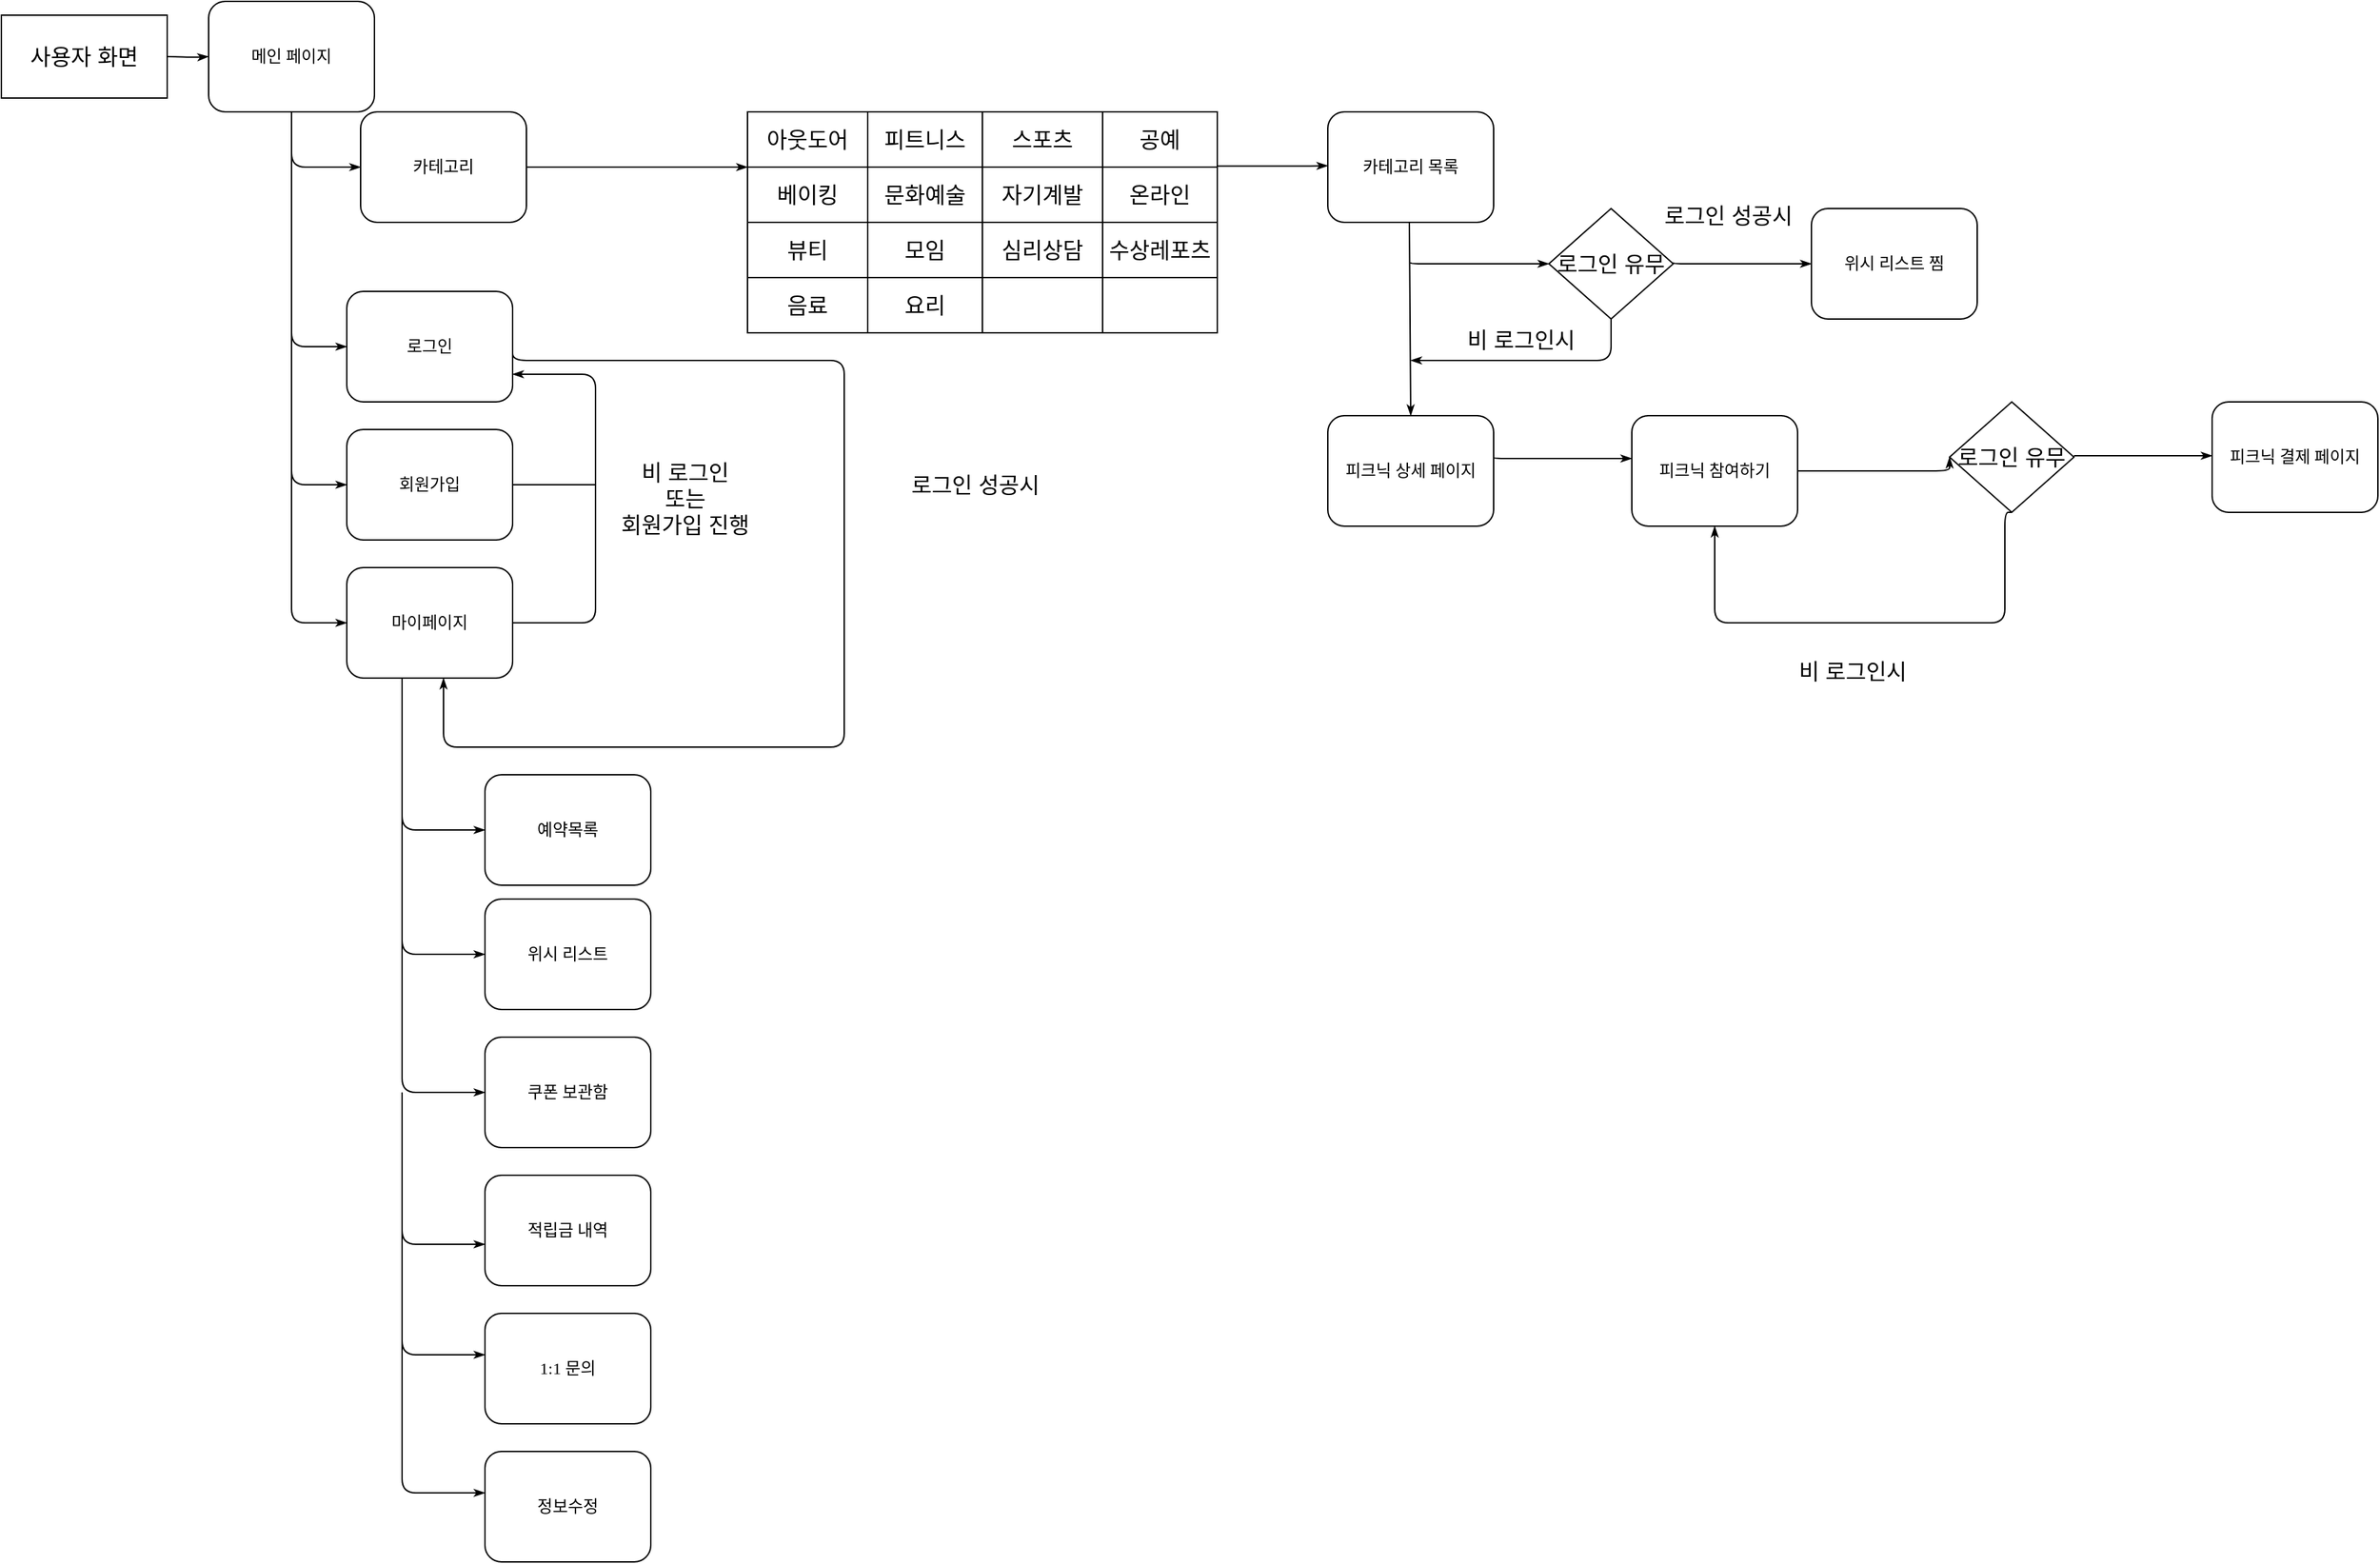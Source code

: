 <mxfile version="20.7.4" type="github">
  <diagram name="Page-1" id="8ce9d11a-91a2-4d17-14d8-a56ed91bf033">
    <mxGraphModel dx="2100" dy="1262" grid="1" gridSize="10" guides="1" tooltips="1" connect="1" arrows="1" fold="1" page="1" pageScale="1" pageWidth="1100" pageHeight="850" background="none" math="0" shadow="0">
      <root>
        <mxCell id="0" />
        <mxCell id="1" parent="0" />
        <mxCell id="17ea667e15c223fc-28" style="edgeStyle=orthogonalEdgeStyle;rounded=1;html=1;labelBackgroundColor=none;startArrow=none;startFill=0;startSize=5;endArrow=classicThin;endFill=1;endSize=5;jettySize=auto;orthogonalLoop=1;strokeWidth=1;fontFamily=Verdana;fontSize=8" parent="1" target="17ea667e15c223fc-2" edge="1">
          <mxGeometry relative="1" as="geometry">
            <mxPoint x="150" y="100.0" as="sourcePoint" />
          </mxGeometry>
        </mxCell>
        <mxCell id="17ea667e15c223fc-29" style="edgeStyle=orthogonalEdgeStyle;rounded=1;html=1;labelBackgroundColor=none;startArrow=none;startFill=0;startSize=5;endArrow=classicThin;endFill=1;endSize=5;jettySize=auto;orthogonalLoop=1;strokeWidth=1;fontFamily=Verdana;fontSize=8;entryX=0;entryY=0.5;entryDx=0;entryDy=0;" parent="1" source="17ea667e15c223fc-2" target="4_AV6_FORpatrc1L-18p-110" edge="1">
          <mxGeometry relative="1" as="geometry">
            <mxPoint x="240" y="230" as="targetPoint" />
            <Array as="points">
              <mxPoint x="240" y="180" />
              <mxPoint x="280" y="180" />
            </Array>
          </mxGeometry>
        </mxCell>
        <mxCell id="17ea667e15c223fc-2" value="메인 페이지" style="rounded=1;whiteSpace=wrap;html=1;shadow=0;labelBackgroundColor=none;strokeWidth=1;fontFamily=Verdana;fontSize=12;align=center;" parent="1" vertex="1">
          <mxGeometry x="180" y="60" width="120" height="80" as="geometry" />
        </mxCell>
        <mxCell id="4_AV6_FORpatrc1L-18p-1" value="사용자 화면" style="rounded=0;whiteSpace=wrap;html=1;fontSize=16;" vertex="1" parent="1">
          <mxGeometry x="30" y="70" width="120" height="60" as="geometry" />
        </mxCell>
        <mxCell id="4_AV6_FORpatrc1L-18p-110" value="카테고리" style="rounded=1;whiteSpace=wrap;html=1;shadow=0;labelBackgroundColor=none;strokeWidth=1;fontFamily=Verdana;fontSize=12;align=center;" vertex="1" parent="1">
          <mxGeometry x="290" y="140" width="120" height="80" as="geometry" />
        </mxCell>
        <mxCell id="4_AV6_FORpatrc1L-18p-113" style="edgeStyle=orthogonalEdgeStyle;rounded=1;html=1;labelBackgroundColor=none;startArrow=none;startFill=0;startSize=5;endArrow=classicThin;endFill=1;endSize=5;jettySize=auto;orthogonalLoop=1;strokeWidth=1;fontFamily=Verdana;fontSize=8;entryX=0;entryY=0.5;entryDx=0;entryDy=0;" edge="1" parent="1">
          <mxGeometry relative="1" as="geometry">
            <mxPoint x="240" y="170" as="sourcePoint" />
            <mxPoint x="280" y="310" as="targetPoint" />
            <Array as="points">
              <mxPoint x="240" y="310" />
            </Array>
          </mxGeometry>
        </mxCell>
        <mxCell id="4_AV6_FORpatrc1L-18p-114" value="로그인" style="rounded=1;whiteSpace=wrap;html=1;shadow=0;labelBackgroundColor=none;strokeWidth=1;fontFamily=Verdana;fontSize=12;align=center;" vertex="1" parent="1">
          <mxGeometry x="280" y="270" width="120" height="80" as="geometry" />
        </mxCell>
        <mxCell id="4_AV6_FORpatrc1L-18p-115" style="edgeStyle=orthogonalEdgeStyle;rounded=1;html=1;labelBackgroundColor=none;startArrow=none;startFill=0;startSize=5;endArrow=classicThin;endFill=1;endSize=5;jettySize=auto;orthogonalLoop=1;strokeWidth=1;fontFamily=Verdana;fontSize=8;entryX=0;entryY=0.5;entryDx=0;entryDy=0;" edge="1" parent="1">
          <mxGeometry relative="1" as="geometry">
            <mxPoint x="240" y="300" as="sourcePoint" />
            <mxPoint x="280" y="410" as="targetPoint" />
            <Array as="points">
              <mxPoint x="240" y="410" />
            </Array>
          </mxGeometry>
        </mxCell>
        <mxCell id="4_AV6_FORpatrc1L-18p-116" value="회원가입" style="rounded=1;whiteSpace=wrap;html=1;shadow=0;labelBackgroundColor=none;strokeWidth=1;fontFamily=Verdana;fontSize=12;align=center;" vertex="1" parent="1">
          <mxGeometry x="280" y="370" width="120" height="80" as="geometry" />
        </mxCell>
        <mxCell id="4_AV6_FORpatrc1L-18p-117" style="edgeStyle=orthogonalEdgeStyle;rounded=1;html=1;labelBackgroundColor=none;startArrow=none;startFill=0;startSize=5;endArrow=classicThin;endFill=1;endSize=5;jettySize=auto;orthogonalLoop=1;strokeWidth=1;fontFamily=Verdana;fontSize=8;entryX=0;entryY=0.5;entryDx=0;entryDy=0;" edge="1" parent="1">
          <mxGeometry x="0.467" y="-50" relative="1" as="geometry">
            <mxPoint x="240" y="400" as="sourcePoint" />
            <mxPoint x="280" y="510" as="targetPoint" />
            <Array as="points">
              <mxPoint x="240" y="510" />
            </Array>
            <mxPoint x="-1" as="offset" />
          </mxGeometry>
        </mxCell>
        <mxCell id="4_AV6_FORpatrc1L-18p-118" value="마이페이지" style="rounded=1;whiteSpace=wrap;html=1;shadow=0;labelBackgroundColor=none;strokeWidth=1;fontFamily=Verdana;fontSize=12;align=center;" vertex="1" parent="1">
          <mxGeometry x="280" y="470" width="120" height="80" as="geometry" />
        </mxCell>
        <mxCell id="4_AV6_FORpatrc1L-18p-120" style="edgeStyle=orthogonalEdgeStyle;rounded=1;html=1;labelBackgroundColor=none;startArrow=none;startFill=0;startSize=5;endArrow=classicThin;endFill=1;endSize=5;jettySize=auto;orthogonalLoop=1;strokeWidth=1;fontFamily=Verdana;fontSize=8;exitX=1;exitY=0.5;exitDx=0;exitDy=0;entryX=1;entryY=0.75;entryDx=0;entryDy=0;" edge="1" parent="1" source="4_AV6_FORpatrc1L-18p-118" target="4_AV6_FORpatrc1L-18p-114">
          <mxGeometry x="0.467" y="-50" relative="1" as="geometry">
            <mxPoint x="500" y="450" as="sourcePoint" />
            <mxPoint x="440" y="310" as="targetPoint" />
            <Array as="points">
              <mxPoint x="460" y="510" />
              <mxPoint x="460" y="330" />
            </Array>
            <mxPoint x="-1" as="offset" />
          </mxGeometry>
        </mxCell>
        <mxCell id="4_AV6_FORpatrc1L-18p-121" value="비 로그인&lt;br&gt;또는&lt;br&gt;회원가입 진행" style="text;strokeColor=none;fillColor=none;html=1;align=center;verticalAlign=middle;whiteSpace=wrap;rounded=0;fontSize=16;" vertex="1" parent="1">
          <mxGeometry x="470" y="370" width="110" height="100" as="geometry" />
        </mxCell>
        <mxCell id="4_AV6_FORpatrc1L-18p-123" style="edgeStyle=orthogonalEdgeStyle;rounded=1;html=1;labelBackgroundColor=none;startArrow=none;startFill=0;startSize=5;endArrow=classicThin;endFill=1;endSize=5;jettySize=auto;orthogonalLoop=1;strokeWidth=1;fontFamily=Verdana;fontSize=8;exitX=1;exitY=0.5;exitDx=0;exitDy=0;" edge="1" parent="1" source="4_AV6_FORpatrc1L-18p-114">
          <mxGeometry x="1" y="163" relative="1" as="geometry">
            <mxPoint x="470" y="210" as="sourcePoint" />
            <mxPoint x="350" y="550" as="targetPoint" />
            <Array as="points">
              <mxPoint x="400" y="320" />
              <mxPoint x="640" y="320" />
              <mxPoint x="640" y="600" />
              <mxPoint x="350" y="600" />
            </Array>
            <mxPoint x="160" y="133" as="offset" />
          </mxGeometry>
        </mxCell>
        <mxCell id="4_AV6_FORpatrc1L-18p-124" value="로그인 성공시" style="text;strokeColor=none;fillColor=none;html=1;align=center;verticalAlign=middle;whiteSpace=wrap;rounded=0;fontSize=16;" vertex="1" parent="1">
          <mxGeometry x="680" y="395" width="110" height="30" as="geometry" />
        </mxCell>
        <mxCell id="4_AV6_FORpatrc1L-18p-126" value="" style="endArrow=none;html=1;rounded=0;fontSize=12;startSize=14;endSize=14;sourcePerimeterSpacing=8;targetPerimeterSpacing=8;curved=1;" edge="1" parent="1">
          <mxGeometry width="50" height="50" relative="1" as="geometry">
            <mxPoint x="460" y="410" as="sourcePoint" />
            <mxPoint x="400" y="410" as="targetPoint" />
          </mxGeometry>
        </mxCell>
        <mxCell id="4_AV6_FORpatrc1L-18p-129" style="edgeStyle=orthogonalEdgeStyle;rounded=1;html=1;labelBackgroundColor=none;startArrow=none;startFill=0;startSize=5;endArrow=classicThin;endFill=1;endSize=5;jettySize=auto;orthogonalLoop=1;strokeWidth=1;fontFamily=Verdana;fontSize=8;exitX=1;exitY=0.5;exitDx=0;exitDy=0;entryX=0;entryY=0.5;entryDx=0;entryDy=0;" edge="1" parent="1" source="4_AV6_FORpatrc1L-18p-110">
          <mxGeometry x="1" y="163" relative="1" as="geometry">
            <mxPoint x="410" y="320" as="sourcePoint" />
            <mxPoint x="570" y="180" as="targetPoint" />
            <Array as="points" />
            <mxPoint x="160" y="133" as="offset" />
          </mxGeometry>
        </mxCell>
        <mxCell id="4_AV6_FORpatrc1L-18p-145" value="" style="shape=table;html=1;whiteSpace=wrap;startSize=0;container=1;collapsible=0;childLayout=tableLayout;fontSize=16;" vertex="1" parent="1">
          <mxGeometry x="570" y="140" width="340" height="160" as="geometry" />
        </mxCell>
        <mxCell id="4_AV6_FORpatrc1L-18p-146" value="" style="shape=tableRow;horizontal=0;startSize=0;swimlaneHead=0;swimlaneBody=0;top=0;left=0;bottom=0;right=0;collapsible=0;dropTarget=0;fillColor=none;points=[[0,0.5],[1,0.5]];portConstraint=eastwest;fontSize=16;" vertex="1" parent="4_AV6_FORpatrc1L-18p-145">
          <mxGeometry width="340" height="40" as="geometry" />
        </mxCell>
        <mxCell id="4_AV6_FORpatrc1L-18p-158" value="아웃도어" style="shape=partialRectangle;html=1;whiteSpace=wrap;connectable=0;fillColor=none;top=0;left=0;bottom=0;right=0;overflow=hidden;fontSize=16;" vertex="1" parent="4_AV6_FORpatrc1L-18p-146">
          <mxGeometry width="87" height="40" as="geometry">
            <mxRectangle width="87" height="40" as="alternateBounds" />
          </mxGeometry>
        </mxCell>
        <mxCell id="4_AV6_FORpatrc1L-18p-147" value="피트니스" style="shape=partialRectangle;html=1;whiteSpace=wrap;connectable=0;fillColor=none;top=0;left=0;bottom=0;right=0;overflow=hidden;fontSize=16;" vertex="1" parent="4_AV6_FORpatrc1L-18p-146">
          <mxGeometry x="87" width="83" height="40" as="geometry">
            <mxRectangle width="83" height="40" as="alternateBounds" />
          </mxGeometry>
        </mxCell>
        <mxCell id="4_AV6_FORpatrc1L-18p-148" value="스포츠" style="shape=partialRectangle;html=1;whiteSpace=wrap;connectable=0;fillColor=none;top=0;left=0;bottom=0;right=0;overflow=hidden;fontSize=16;" vertex="1" parent="4_AV6_FORpatrc1L-18p-146">
          <mxGeometry x="170" width="87" height="40" as="geometry">
            <mxRectangle width="87" height="40" as="alternateBounds" />
          </mxGeometry>
        </mxCell>
        <mxCell id="4_AV6_FORpatrc1L-18p-149" value="공예" style="shape=partialRectangle;html=1;whiteSpace=wrap;connectable=0;fillColor=none;top=0;left=0;bottom=0;right=0;overflow=hidden;fontSize=16;" vertex="1" parent="4_AV6_FORpatrc1L-18p-146">
          <mxGeometry x="257" width="83" height="40" as="geometry">
            <mxRectangle width="83" height="40" as="alternateBounds" />
          </mxGeometry>
        </mxCell>
        <mxCell id="4_AV6_FORpatrc1L-18p-150" value="" style="shape=tableRow;horizontal=0;startSize=0;swimlaneHead=0;swimlaneBody=0;top=0;left=0;bottom=0;right=0;collapsible=0;dropTarget=0;fillColor=none;points=[[0,0.5],[1,0.5]];portConstraint=eastwest;fontSize=16;" vertex="1" parent="4_AV6_FORpatrc1L-18p-145">
          <mxGeometry y="40" width="340" height="40" as="geometry" />
        </mxCell>
        <mxCell id="4_AV6_FORpatrc1L-18p-159" value="베이킹" style="shape=partialRectangle;html=1;whiteSpace=wrap;connectable=0;fillColor=none;top=0;left=0;bottom=0;right=0;overflow=hidden;fontSize=16;" vertex="1" parent="4_AV6_FORpatrc1L-18p-150">
          <mxGeometry width="87" height="40" as="geometry">
            <mxRectangle width="87" height="40" as="alternateBounds" />
          </mxGeometry>
        </mxCell>
        <mxCell id="4_AV6_FORpatrc1L-18p-151" value="문화예술" style="shape=partialRectangle;html=1;whiteSpace=wrap;connectable=0;fillColor=none;top=0;left=0;bottom=0;right=0;overflow=hidden;fontSize=16;" vertex="1" parent="4_AV6_FORpatrc1L-18p-150">
          <mxGeometry x="87" width="83" height="40" as="geometry">
            <mxRectangle width="83" height="40" as="alternateBounds" />
          </mxGeometry>
        </mxCell>
        <mxCell id="4_AV6_FORpatrc1L-18p-152" value="자기계발" style="shape=partialRectangle;html=1;whiteSpace=wrap;connectable=0;fillColor=none;top=0;left=0;bottom=0;right=0;overflow=hidden;fontSize=16;" vertex="1" parent="4_AV6_FORpatrc1L-18p-150">
          <mxGeometry x="170" width="87" height="40" as="geometry">
            <mxRectangle width="87" height="40" as="alternateBounds" />
          </mxGeometry>
        </mxCell>
        <mxCell id="4_AV6_FORpatrc1L-18p-153" value="온라인" style="shape=partialRectangle;html=1;whiteSpace=wrap;connectable=0;fillColor=none;top=0;left=0;bottom=0;right=0;overflow=hidden;fontSize=16;" vertex="1" parent="4_AV6_FORpatrc1L-18p-150">
          <mxGeometry x="257" width="83" height="40" as="geometry">
            <mxRectangle width="83" height="40" as="alternateBounds" />
          </mxGeometry>
        </mxCell>
        <mxCell id="4_AV6_FORpatrc1L-18p-161" style="shape=tableRow;horizontal=0;startSize=0;swimlaneHead=0;swimlaneBody=0;top=0;left=0;bottom=0;right=0;collapsible=0;dropTarget=0;fillColor=none;points=[[0,0.5],[1,0.5]];portConstraint=eastwest;fontSize=16;" vertex="1" parent="4_AV6_FORpatrc1L-18p-145">
          <mxGeometry y="80" width="340" height="40" as="geometry" />
        </mxCell>
        <mxCell id="4_AV6_FORpatrc1L-18p-162" value="뷰티" style="shape=partialRectangle;html=1;whiteSpace=wrap;connectable=0;fillColor=none;top=0;left=0;bottom=0;right=0;overflow=hidden;fontSize=16;" vertex="1" parent="4_AV6_FORpatrc1L-18p-161">
          <mxGeometry width="87" height="40" as="geometry">
            <mxRectangle width="87" height="40" as="alternateBounds" />
          </mxGeometry>
        </mxCell>
        <mxCell id="4_AV6_FORpatrc1L-18p-163" value="모임" style="shape=partialRectangle;html=1;whiteSpace=wrap;connectable=0;fillColor=none;top=0;left=0;bottom=0;right=0;overflow=hidden;fontSize=16;" vertex="1" parent="4_AV6_FORpatrc1L-18p-161">
          <mxGeometry x="87" width="83" height="40" as="geometry">
            <mxRectangle width="83" height="40" as="alternateBounds" />
          </mxGeometry>
        </mxCell>
        <mxCell id="4_AV6_FORpatrc1L-18p-164" value="심리상담" style="shape=partialRectangle;html=1;whiteSpace=wrap;connectable=0;fillColor=none;top=0;left=0;bottom=0;right=0;overflow=hidden;fontSize=16;" vertex="1" parent="4_AV6_FORpatrc1L-18p-161">
          <mxGeometry x="170" width="87" height="40" as="geometry">
            <mxRectangle width="87" height="40" as="alternateBounds" />
          </mxGeometry>
        </mxCell>
        <mxCell id="4_AV6_FORpatrc1L-18p-165" value="수상레포츠" style="shape=partialRectangle;html=1;whiteSpace=wrap;connectable=0;fillColor=none;top=0;left=0;bottom=0;right=0;overflow=hidden;fontSize=16;" vertex="1" parent="4_AV6_FORpatrc1L-18p-161">
          <mxGeometry x="257" width="83" height="40" as="geometry">
            <mxRectangle width="83" height="40" as="alternateBounds" />
          </mxGeometry>
        </mxCell>
        <mxCell id="4_AV6_FORpatrc1L-18p-154" value="" style="shape=tableRow;horizontal=0;startSize=0;swimlaneHead=0;swimlaneBody=0;top=0;left=0;bottom=0;right=0;collapsible=0;dropTarget=0;fillColor=none;points=[[0,0.5],[1,0.5]];portConstraint=eastwest;fontSize=16;" vertex="1" parent="4_AV6_FORpatrc1L-18p-145">
          <mxGeometry y="120" width="340" height="40" as="geometry" />
        </mxCell>
        <mxCell id="4_AV6_FORpatrc1L-18p-160" value="" style="shape=partialRectangle;html=1;whiteSpace=wrap;connectable=0;fillColor=none;top=0;left=0;bottom=0;right=0;overflow=hidden;fontSize=16;" vertex="1" parent="4_AV6_FORpatrc1L-18p-154">
          <mxGeometry width="87" height="40" as="geometry">
            <mxRectangle width="87" height="40" as="alternateBounds" />
          </mxGeometry>
        </mxCell>
        <mxCell id="4_AV6_FORpatrc1L-18p-155" value="요리" style="shape=partialRectangle;html=1;whiteSpace=wrap;connectable=0;fillColor=none;top=0;left=0;bottom=0;right=0;overflow=hidden;fontSize=16;" vertex="1" parent="4_AV6_FORpatrc1L-18p-154">
          <mxGeometry x="87" width="83" height="40" as="geometry">
            <mxRectangle width="83" height="40" as="alternateBounds" />
          </mxGeometry>
        </mxCell>
        <mxCell id="4_AV6_FORpatrc1L-18p-156" value="" style="shape=partialRectangle;html=1;whiteSpace=wrap;connectable=0;fillColor=none;top=0;left=0;bottom=0;right=0;overflow=hidden;fontSize=16;" vertex="1" parent="4_AV6_FORpatrc1L-18p-154">
          <mxGeometry x="170" width="87" height="40" as="geometry">
            <mxRectangle width="87" height="40" as="alternateBounds" />
          </mxGeometry>
        </mxCell>
        <mxCell id="4_AV6_FORpatrc1L-18p-157" value="" style="shape=partialRectangle;html=1;whiteSpace=wrap;connectable=0;fillColor=none;top=0;left=0;bottom=0;right=0;overflow=hidden;pointerEvents=1;fontSize=16;" vertex="1" parent="4_AV6_FORpatrc1L-18p-154">
          <mxGeometry x="257" width="83" height="40" as="geometry">
            <mxRectangle width="83" height="40" as="alternateBounds" />
          </mxGeometry>
        </mxCell>
        <mxCell id="4_AV6_FORpatrc1L-18p-166" value="음료" style="shape=partialRectangle;html=1;whiteSpace=wrap;connectable=0;fillColor=none;top=0;left=0;bottom=0;right=0;overflow=hidden;fontSize=16;" vertex="1" parent="1">
          <mxGeometry x="570" y="260" width="87" height="40" as="geometry">
            <mxRectangle width="87" height="40" as="alternateBounds" />
          </mxGeometry>
        </mxCell>
        <mxCell id="4_AV6_FORpatrc1L-18p-167" style="edgeStyle=orthogonalEdgeStyle;rounded=1;html=1;labelBackgroundColor=none;startArrow=none;startFill=0;startSize=5;endArrow=classicThin;endFill=1;endSize=5;jettySize=auto;orthogonalLoop=1;strokeWidth=1;fontFamily=Verdana;fontSize=8;exitX=1;exitY=0.5;exitDx=0;exitDy=0;" edge="1" parent="1">
          <mxGeometry x="1" y="163" relative="1" as="geometry">
            <mxPoint x="910" y="179.29" as="sourcePoint" />
            <mxPoint x="990" y="179" as="targetPoint" />
            <Array as="points">
              <mxPoint x="970" y="179" />
              <mxPoint x="970" y="179" />
            </Array>
            <mxPoint x="160" y="133" as="offset" />
          </mxGeometry>
        </mxCell>
        <mxCell id="4_AV6_FORpatrc1L-18p-168" value="카테고리 목록" style="rounded=1;whiteSpace=wrap;html=1;shadow=0;labelBackgroundColor=none;strokeWidth=1;fontFamily=Verdana;fontSize=12;align=center;" vertex="1" parent="1">
          <mxGeometry x="990" y="140" width="120" height="80" as="geometry" />
        </mxCell>
        <mxCell id="4_AV6_FORpatrc1L-18p-171" style="edgeStyle=orthogonalEdgeStyle;rounded=1;html=1;labelBackgroundColor=none;startArrow=none;startFill=0;startSize=5;endArrow=classicThin;endFill=1;endSize=5;jettySize=auto;orthogonalLoop=1;strokeWidth=1;fontFamily=Verdana;fontSize=8;exitX=1;exitY=0.5;exitDx=0;exitDy=0;entryX=0.5;entryY=0;entryDx=0;entryDy=0;" edge="1" parent="1" target="4_AV6_FORpatrc1L-18p-172">
          <mxGeometry x="1" y="163" relative="1" as="geometry">
            <mxPoint x="1049" y="220.0" as="sourcePoint" />
            <mxPoint x="1049" y="320" as="targetPoint" />
            <Array as="points" />
            <mxPoint x="160" y="133" as="offset" />
          </mxGeometry>
        </mxCell>
        <mxCell id="4_AV6_FORpatrc1L-18p-172" value="피크닉 상세 페이지" style="rounded=1;whiteSpace=wrap;html=1;shadow=0;labelBackgroundColor=none;strokeWidth=1;fontFamily=Verdana;fontSize=12;align=center;" vertex="1" parent="1">
          <mxGeometry x="990" y="360" width="120" height="80" as="geometry" />
        </mxCell>
        <mxCell id="4_AV6_FORpatrc1L-18p-173" style="edgeStyle=orthogonalEdgeStyle;rounded=1;html=1;labelBackgroundColor=none;startArrow=none;startFill=0;startSize=5;endArrow=classicThin;endFill=1;endSize=5;jettySize=auto;orthogonalLoop=1;strokeWidth=1;fontFamily=Verdana;fontSize=8;exitX=1;exitY=0.5;exitDx=0;exitDy=0;" edge="1" parent="1">
          <mxGeometry x="1" y="163" relative="1" as="geometry">
            <mxPoint x="1110" y="390" as="sourcePoint" />
            <mxPoint x="1210" y="391" as="targetPoint" />
            <Array as="points">
              <mxPoint x="1210" y="391" />
              <mxPoint x="1210" y="391" />
            </Array>
            <mxPoint x="160" y="133" as="offset" />
          </mxGeometry>
        </mxCell>
        <mxCell id="4_AV6_FORpatrc1L-18p-174" value="피크닉 참여하기" style="rounded=1;whiteSpace=wrap;html=1;shadow=0;labelBackgroundColor=none;strokeWidth=1;fontFamily=Verdana;fontSize=12;align=center;" vertex="1" parent="1">
          <mxGeometry x="1210" y="360" width="120" height="80" as="geometry" />
        </mxCell>
        <mxCell id="4_AV6_FORpatrc1L-18p-175" value="로그인 유무" style="rhombus;whiteSpace=wrap;html=1;fontSize=16;" vertex="1" parent="1">
          <mxGeometry x="1440" y="350" width="90" height="80" as="geometry" />
        </mxCell>
        <mxCell id="4_AV6_FORpatrc1L-18p-176" style="edgeStyle=orthogonalEdgeStyle;rounded=1;html=1;labelBackgroundColor=none;startArrow=none;startFill=0;startSize=5;endArrow=classicThin;endFill=1;endSize=5;jettySize=auto;orthogonalLoop=1;strokeWidth=1;fontFamily=Verdana;fontSize=8;entryX=0;entryY=0.5;entryDx=0;entryDy=0;" edge="1" parent="1" target="4_AV6_FORpatrc1L-18p-175">
          <mxGeometry x="1" y="163" relative="1" as="geometry">
            <mxPoint x="1330" y="400" as="sourcePoint" />
            <mxPoint x="1430" y="351" as="targetPoint" />
            <Array as="points">
              <mxPoint x="1330" y="400" />
              <mxPoint x="1440" y="400" />
            </Array>
            <mxPoint x="160" y="133" as="offset" />
          </mxGeometry>
        </mxCell>
        <mxCell id="4_AV6_FORpatrc1L-18p-179" style="edgeStyle=orthogonalEdgeStyle;rounded=1;html=1;labelBackgroundColor=none;startArrow=none;startFill=0;startSize=5;endArrow=classicThin;endFill=1;endSize=5;jettySize=auto;orthogonalLoop=1;strokeWidth=1;fontFamily=Verdana;fontSize=8;entryX=0.5;entryY=1;entryDx=0;entryDy=0;exitX=0.5;exitY=1;exitDx=0;exitDy=0;" edge="1" parent="1" source="4_AV6_FORpatrc1L-18p-175" target="4_AV6_FORpatrc1L-18p-174">
          <mxGeometry x="1" y="163" relative="1" as="geometry">
            <mxPoint x="1490" y="430" as="sourcePoint" />
            <mxPoint x="1300" y="481" as="targetPoint" />
            <Array as="points">
              <mxPoint x="1480" y="430" />
              <mxPoint x="1480" y="510" />
              <mxPoint x="1270" y="510" />
            </Array>
            <mxPoint x="160" y="133" as="offset" />
          </mxGeometry>
        </mxCell>
        <mxCell id="4_AV6_FORpatrc1L-18p-180" value="비 로그인시" style="text;strokeColor=none;fillColor=none;html=1;align=center;verticalAlign=middle;whiteSpace=wrap;rounded=0;fontSize=16;" vertex="1" parent="1">
          <mxGeometry x="1310" y="530" width="120" height="30" as="geometry" />
        </mxCell>
        <mxCell id="4_AV6_FORpatrc1L-18p-181" style="edgeStyle=orthogonalEdgeStyle;rounded=1;html=1;labelBackgroundColor=none;startArrow=none;startFill=0;startSize=5;endArrow=classicThin;endFill=1;endSize=5;jettySize=auto;orthogonalLoop=1;strokeWidth=1;fontFamily=Verdana;fontSize=8;entryX=0;entryY=0.5;entryDx=0;entryDy=0;" edge="1" parent="1">
          <mxGeometry x="1" y="163" relative="1" as="geometry">
            <mxPoint x="1530" y="389" as="sourcePoint" />
            <mxPoint x="1630" y="389" as="targetPoint" />
            <Array as="points">
              <mxPoint x="1530" y="389" />
            </Array>
            <mxPoint x="160" y="133" as="offset" />
          </mxGeometry>
        </mxCell>
        <mxCell id="4_AV6_FORpatrc1L-18p-182" style="edgeStyle=orthogonalEdgeStyle;rounded=1;html=1;labelBackgroundColor=none;startArrow=none;startFill=0;startSize=5;endArrow=classicThin;endFill=1;endSize=5;jettySize=auto;orthogonalLoop=1;strokeWidth=1;fontFamily=Verdana;fontSize=8;entryX=0;entryY=0.5;entryDx=0;entryDy=0;" edge="1" parent="1">
          <mxGeometry x="1" y="-314" relative="1" as="geometry">
            <mxPoint x="320" y="550" as="sourcePoint" />
            <mxPoint x="380" y="660" as="targetPoint" />
            <Array as="points">
              <mxPoint x="320" y="550" />
              <mxPoint x="320" y="660" />
            </Array>
            <mxPoint x="50" y="-4" as="offset" />
          </mxGeometry>
        </mxCell>
        <mxCell id="4_AV6_FORpatrc1L-18p-183" value="예약목록" style="rounded=1;whiteSpace=wrap;html=1;shadow=0;labelBackgroundColor=none;strokeWidth=1;fontFamily=Verdana;fontSize=12;align=center;" vertex="1" parent="1">
          <mxGeometry x="380" y="620" width="120" height="80" as="geometry" />
        </mxCell>
        <mxCell id="4_AV6_FORpatrc1L-18p-184" value="위시 리스트" style="rounded=1;whiteSpace=wrap;html=1;shadow=0;labelBackgroundColor=none;strokeWidth=1;fontFamily=Verdana;fontSize=12;align=center;" vertex="1" parent="1">
          <mxGeometry x="380" y="710" width="120" height="80" as="geometry" />
        </mxCell>
        <mxCell id="4_AV6_FORpatrc1L-18p-185" value="쿠폰 보관함" style="rounded=1;whiteSpace=wrap;html=1;shadow=0;labelBackgroundColor=none;strokeWidth=1;fontFamily=Verdana;fontSize=12;align=center;" vertex="1" parent="1">
          <mxGeometry x="380" y="810" width="120" height="80" as="geometry" />
        </mxCell>
        <mxCell id="4_AV6_FORpatrc1L-18p-235" value="1:1 문의" style="rounded=1;whiteSpace=wrap;html=1;shadow=0;labelBackgroundColor=none;strokeWidth=1;fontFamily=Verdana;fontSize=12;align=center;" vertex="1" parent="1">
          <mxGeometry x="380" y="1010" width="120" height="80" as="geometry" />
        </mxCell>
        <mxCell id="4_AV6_FORpatrc1L-18p-236" value="적립금 내역" style="rounded=1;whiteSpace=wrap;html=1;shadow=0;labelBackgroundColor=none;strokeWidth=1;fontFamily=Verdana;fontSize=12;align=center;" vertex="1" parent="1">
          <mxGeometry x="380" y="910" width="120" height="80" as="geometry" />
        </mxCell>
        <mxCell id="4_AV6_FORpatrc1L-18p-237" value="정보수정" style="rounded=1;whiteSpace=wrap;html=1;shadow=0;labelBackgroundColor=none;strokeWidth=1;fontFamily=Verdana;fontSize=12;align=center;" vertex="1" parent="1">
          <mxGeometry x="380" y="1110" width="120" height="80" as="geometry" />
        </mxCell>
        <mxCell id="4_AV6_FORpatrc1L-18p-238" style="edgeStyle=orthogonalEdgeStyle;rounded=1;html=1;labelBackgroundColor=none;startArrow=none;startFill=0;startSize=5;endArrow=classicThin;endFill=1;endSize=5;jettySize=auto;orthogonalLoop=1;strokeWidth=1;fontFamily=Verdana;fontSize=8;entryX=0;entryY=0.5;entryDx=0;entryDy=0;" edge="1" parent="1">
          <mxGeometry x="1" y="-314" relative="1" as="geometry">
            <mxPoint x="320" y="640" as="sourcePoint" />
            <mxPoint x="380" y="750" as="targetPoint" />
            <Array as="points">
              <mxPoint x="320" y="640" />
              <mxPoint x="320" y="750" />
            </Array>
            <mxPoint x="50" y="-4" as="offset" />
          </mxGeometry>
        </mxCell>
        <mxCell id="4_AV6_FORpatrc1L-18p-239" style="edgeStyle=orthogonalEdgeStyle;rounded=1;html=1;labelBackgroundColor=none;startArrow=none;startFill=0;startSize=5;endArrow=classicThin;endFill=1;endSize=5;jettySize=auto;orthogonalLoop=1;strokeWidth=1;fontFamily=Verdana;fontSize=8;entryX=0;entryY=0.5;entryDx=0;entryDy=0;" edge="1" parent="1">
          <mxGeometry x="1" y="-314" relative="1" as="geometry">
            <mxPoint x="320" y="740" as="sourcePoint" />
            <mxPoint x="380" y="850" as="targetPoint" />
            <Array as="points">
              <mxPoint x="320" y="740" />
              <mxPoint x="320" y="850" />
            </Array>
            <mxPoint x="50" y="-4" as="offset" />
          </mxGeometry>
        </mxCell>
        <mxCell id="4_AV6_FORpatrc1L-18p-240" style="edgeStyle=orthogonalEdgeStyle;rounded=1;html=1;labelBackgroundColor=none;startArrow=none;startFill=0;startSize=5;endArrow=classicThin;endFill=1;endSize=5;jettySize=auto;orthogonalLoop=1;strokeWidth=1;fontFamily=Verdana;fontSize=8;entryX=0;entryY=0.5;entryDx=0;entryDy=0;" edge="1" parent="1">
          <mxGeometry x="1" y="-314" relative="1" as="geometry">
            <mxPoint x="320" y="850" as="sourcePoint" />
            <mxPoint x="380" y="960" as="targetPoint" />
            <Array as="points">
              <mxPoint x="320" y="850" />
              <mxPoint x="320" y="960" />
            </Array>
            <mxPoint x="50" y="-4" as="offset" />
          </mxGeometry>
        </mxCell>
        <mxCell id="4_AV6_FORpatrc1L-18p-241" style="edgeStyle=orthogonalEdgeStyle;rounded=1;html=1;labelBackgroundColor=none;startArrow=none;startFill=0;startSize=5;endArrow=classicThin;endFill=1;endSize=5;jettySize=auto;orthogonalLoop=1;strokeWidth=1;fontFamily=Verdana;fontSize=8;entryX=0;entryY=0.5;entryDx=0;entryDy=0;" edge="1" parent="1">
          <mxGeometry x="1" y="-314" relative="1" as="geometry">
            <mxPoint x="320" y="930" as="sourcePoint" />
            <mxPoint x="380" y="1040" as="targetPoint" />
            <Array as="points">
              <mxPoint x="320" y="930" />
              <mxPoint x="320" y="1040" />
            </Array>
            <mxPoint x="50" y="-4" as="offset" />
          </mxGeometry>
        </mxCell>
        <mxCell id="4_AV6_FORpatrc1L-18p-242" style="edgeStyle=orthogonalEdgeStyle;rounded=1;html=1;labelBackgroundColor=none;startArrow=none;startFill=0;startSize=5;endArrow=classicThin;endFill=1;endSize=5;jettySize=auto;orthogonalLoop=1;strokeWidth=1;fontFamily=Verdana;fontSize=8;entryX=0;entryY=0.5;entryDx=0;entryDy=0;" edge="1" parent="1">
          <mxGeometry x="1" y="-314" relative="1" as="geometry">
            <mxPoint x="320" y="1030" as="sourcePoint" />
            <mxPoint x="380" y="1140" as="targetPoint" />
            <Array as="points">
              <mxPoint x="320" y="1030" />
              <mxPoint x="320" y="1140" />
            </Array>
            <mxPoint x="50" y="-4" as="offset" />
          </mxGeometry>
        </mxCell>
        <mxCell id="4_AV6_FORpatrc1L-18p-243" value="피크닉 결제 페이지" style="rounded=1;whiteSpace=wrap;html=1;shadow=0;labelBackgroundColor=none;strokeWidth=1;fontFamily=Verdana;fontSize=12;align=center;" vertex="1" parent="1">
          <mxGeometry x="1630" y="350" width="120" height="80" as="geometry" />
        </mxCell>
        <mxCell id="4_AV6_FORpatrc1L-18p-244" style="edgeStyle=orthogonalEdgeStyle;rounded=1;html=1;labelBackgroundColor=none;startArrow=none;startFill=0;startSize=5;endArrow=classicThin;endFill=1;endSize=5;jettySize=auto;orthogonalLoop=1;strokeWidth=1;fontFamily=Verdana;fontSize=8;exitX=1;exitY=0.5;exitDx=0;exitDy=0;" edge="1" parent="1">
          <mxGeometry x="1" y="163" relative="1" as="geometry">
            <mxPoint x="1050" y="249" as="sourcePoint" />
            <mxPoint x="1150" y="250" as="targetPoint" />
            <Array as="points">
              <mxPoint x="1150" y="250" />
              <mxPoint x="1150" y="250" />
            </Array>
            <mxPoint x="160" y="133" as="offset" />
          </mxGeometry>
        </mxCell>
        <mxCell id="4_AV6_FORpatrc1L-18p-246" value="위시 리스트 찜" style="rounded=1;whiteSpace=wrap;html=1;shadow=0;labelBackgroundColor=none;strokeWidth=1;fontFamily=Verdana;fontSize=12;align=center;" vertex="1" parent="1">
          <mxGeometry x="1340" y="210" width="120" height="80" as="geometry" />
        </mxCell>
        <mxCell id="4_AV6_FORpatrc1L-18p-247" value="로그인 유무" style="rhombus;whiteSpace=wrap;html=1;fontSize=16;" vertex="1" parent="1">
          <mxGeometry x="1150" y="210" width="90" height="80" as="geometry" />
        </mxCell>
        <mxCell id="4_AV6_FORpatrc1L-18p-248" style="edgeStyle=orthogonalEdgeStyle;rounded=1;html=1;labelBackgroundColor=none;startArrow=none;startFill=0;startSize=5;endArrow=classicThin;endFill=1;endSize=5;jettySize=auto;orthogonalLoop=1;strokeWidth=1;fontFamily=Verdana;fontSize=8;exitX=1;exitY=0.5;exitDx=0;exitDy=0;" edge="1" parent="1">
          <mxGeometry x="1" y="163" relative="1" as="geometry">
            <mxPoint x="1240" y="249" as="sourcePoint" />
            <mxPoint x="1340" y="250" as="targetPoint" />
            <Array as="points">
              <mxPoint x="1340" y="250" />
              <mxPoint x="1340" y="250" />
            </Array>
            <mxPoint x="160" y="133" as="offset" />
          </mxGeometry>
        </mxCell>
        <mxCell id="4_AV6_FORpatrc1L-18p-250" style="edgeStyle=orthogonalEdgeStyle;rounded=1;html=1;labelBackgroundColor=none;startArrow=none;startFill=0;startSize=5;endArrow=classicThin;endFill=1;endSize=5;jettySize=auto;orthogonalLoop=1;strokeWidth=1;fontFamily=Verdana;fontSize=8;exitX=0.5;exitY=1;exitDx=0;exitDy=0;" edge="1" parent="1" source="4_AV6_FORpatrc1L-18p-247">
          <mxGeometry x="1" y="163" relative="1" as="geometry">
            <mxPoint x="1195" y="311" as="sourcePoint" />
            <mxPoint x="1050" y="320" as="targetPoint" />
            <Array as="points">
              <mxPoint x="1195" y="320" />
            </Array>
            <mxPoint x="160" y="133" as="offset" />
          </mxGeometry>
        </mxCell>
        <mxCell id="4_AV6_FORpatrc1L-18p-251" value="비 로그인시" style="text;strokeColor=none;fillColor=none;html=1;align=center;verticalAlign=middle;whiteSpace=wrap;rounded=0;fontSize=16;" vertex="1" parent="1">
          <mxGeometry x="1070" y="290" width="120" height="30" as="geometry" />
        </mxCell>
        <mxCell id="4_AV6_FORpatrc1L-18p-255" value="로그인 성공시" style="text;strokeColor=none;fillColor=none;html=1;align=center;verticalAlign=middle;whiteSpace=wrap;rounded=0;fontSize=16;" vertex="1" parent="1">
          <mxGeometry x="1220" y="200" width="120" height="30" as="geometry" />
        </mxCell>
      </root>
    </mxGraphModel>
  </diagram>
</mxfile>
